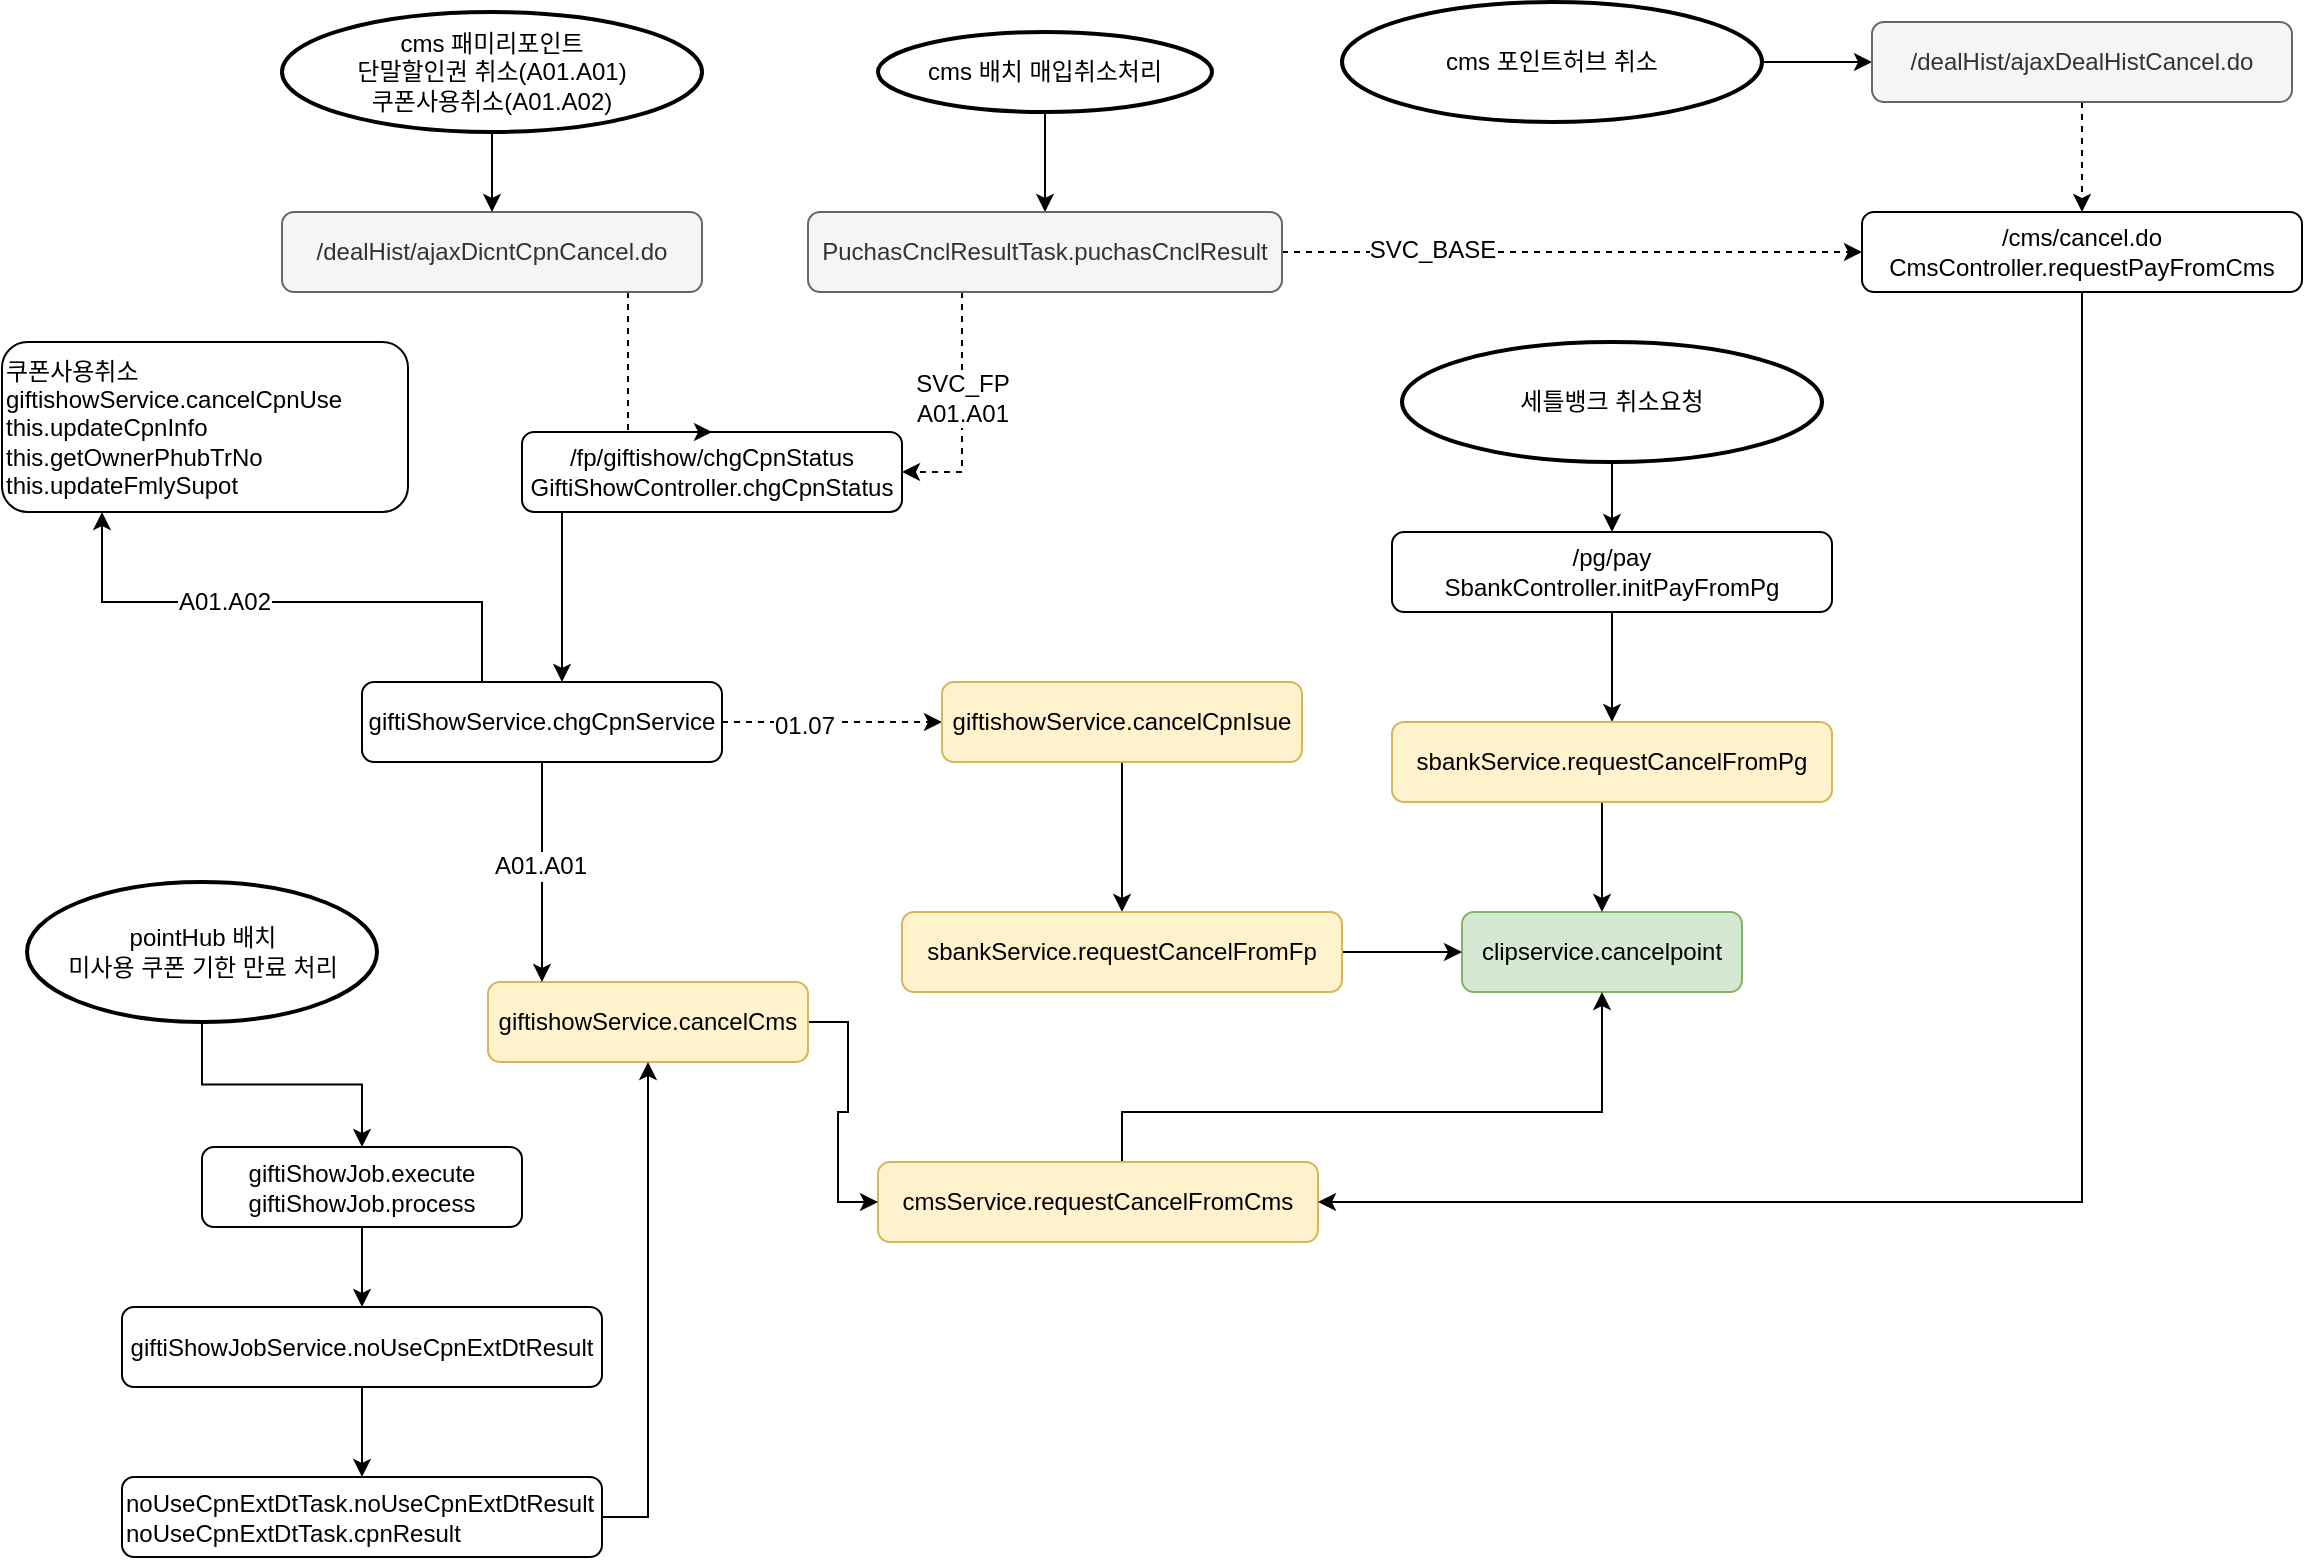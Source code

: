 <mxfile version="10.9.8" type="github"><diagram id="j56BnvHupFJd4PUBF6rJ" name="Page-1"><mxGraphModel dx="1351" dy="605" grid="1" gridSize="10" guides="1" tooltips="1" connect="1" arrows="1" fold="1" page="1" pageScale="1" pageWidth="1169" pageHeight="827" math="0" shadow="0"><root><mxCell id="0"/><mxCell id="1" parent="0"/><mxCell id="CmkYD_nqg1P4Cg2n0xKE-1" value="clipservice.cancelpoint" style="rounded=1;whiteSpace=wrap;html=1;fontSize=12;fillColor=#d5e8d4;strokeColor=#82b366;" parent="1" vertex="1"><mxGeometry x="740" y="475" width="140" height="40" as="geometry"/></mxCell><mxCell id="wrxA6v308aJTSK91BiZI-77" style="edgeStyle=orthogonalEdgeStyle;rounded=0;orthogonalLoop=1;jettySize=auto;html=1;entryX=0.5;entryY=1;entryDx=0;entryDy=0;strokeColor=#000000;fontSize=12;" parent="1" source="wrxA6v308aJTSK91BiZI-1" target="CmkYD_nqg1P4Cg2n0xKE-1" edge="1"><mxGeometry relative="1" as="geometry"><Array as="points"><mxPoint x="570" y="575"/><mxPoint x="810" y="575"/></Array></mxGeometry></mxCell><mxCell id="wrxA6v308aJTSK91BiZI-1" value="cmsService.requestCancelFromCms" style="rounded=1;whiteSpace=wrap;html=1;fontSize=12;fillColor=#fff2cc;strokeColor=#d6b656;" parent="1" vertex="1"><mxGeometry x="448" y="600" width="220" height="40" as="geometry"/></mxCell><mxCell id="wrxA6v308aJTSK91BiZI-51" style="edgeStyle=orthogonalEdgeStyle;rounded=0;orthogonalLoop=1;jettySize=auto;html=1;entryX=0;entryY=0.5;entryDx=0;entryDy=0;strokeColor=#000000;fontSize=12;" parent="1" source="wrxA6v308aJTSK91BiZI-2" target="wrxA6v308aJTSK91BiZI-1" edge="1"><mxGeometry relative="1" as="geometry"/></mxCell><mxCell id="wrxA6v308aJTSK91BiZI-2" value="giftishowService.cancelCms" style="rounded=1;whiteSpace=wrap;html=1;fontSize=12;fillColor=#fff2cc;strokeColor=#d6b656;" parent="1" vertex="1"><mxGeometry x="253" y="510" width="160" height="40" as="geometry"/></mxCell><mxCell id="wrxA6v308aJTSK91BiZI-9" style="edgeStyle=orthogonalEdgeStyle;rounded=0;orthogonalLoop=1;jettySize=auto;html=1;fontSize=12;exitX=0.5;exitY=1;exitDx=0;exitDy=0;" parent="1" source="wrxA6v308aJTSK91BiZI-3" target="wrxA6v308aJTSK91BiZI-2" edge="1"><mxGeometry relative="1" as="geometry"><mxPoint x="280" y="435" as="sourcePoint"/><Array as="points"><mxPoint x="280" y="420"/><mxPoint x="280" y="420"/></Array></mxGeometry></mxCell><mxCell id="wrxA6v308aJTSK91BiZI-88" value="A01.A01" style="text;html=1;resizable=0;points=[];align=center;verticalAlign=middle;labelBackgroundColor=#ffffff;fontSize=12;" parent="wrxA6v308aJTSK91BiZI-9" vertex="1" connectable="0"><mxGeometry x="-0.058" y="-1" relative="1" as="geometry"><mxPoint as="offset"/></mxGeometry></mxCell><mxCell id="wrxA6v308aJTSK91BiZI-48" style="edgeStyle=orthogonalEdgeStyle;rounded=0;orthogonalLoop=1;jettySize=auto;html=1;strokeColor=#000000;fontSize=12;" parent="1" source="wrxA6v308aJTSK91BiZI-3" target="wrxA6v308aJTSK91BiZI-47" edge="1"><mxGeometry relative="1" as="geometry"><Array as="points"><mxPoint x="250" y="320"/><mxPoint x="60" y="320"/></Array></mxGeometry></mxCell><mxCell id="wrxA6v308aJTSK91BiZI-49" value="A01.A02" style="text;html=1;resizable=0;points=[];align=center;verticalAlign=middle;labelBackgroundColor=#ffffff;fontSize=12;" parent="wrxA6v308aJTSK91BiZI-48" vertex="1" connectable="0"><mxGeometry x="0.03" y="2" relative="1" as="geometry"><mxPoint x="-28" y="-2" as="offset"/></mxGeometry></mxCell><mxCell id="wrxA6v308aJTSK91BiZI-87" style="edgeStyle=orthogonalEdgeStyle;rounded=0;orthogonalLoop=1;jettySize=auto;html=1;entryX=0;entryY=0.5;entryDx=0;entryDy=0;dashed=1;strokeColor=#000000;fontSize=12;" parent="1" source="wrxA6v308aJTSK91BiZI-3" target="wrxA6v308aJTSK91BiZI-67" edge="1"><mxGeometry relative="1" as="geometry"/></mxCell><mxCell id="wrxA6v308aJTSK91BiZI-89" value="01.07" style="text;html=1;resizable=0;points=[];align=center;verticalAlign=middle;labelBackgroundColor=#ffffff;fontSize=12;" parent="wrxA6v308aJTSK91BiZI-87" vertex="1" connectable="0"><mxGeometry x="-0.26" y="-2" relative="1" as="geometry"><mxPoint as="offset"/></mxGeometry></mxCell><mxCell id="wrxA6v308aJTSK91BiZI-3" value="giftiShowService.chgCpnService" style="rounded=1;whiteSpace=wrap;html=1;fontSize=12;" parent="1" vertex="1"><mxGeometry x="190" y="360" width="180" height="40" as="geometry"/></mxCell><mxCell id="wrxA6v308aJTSK91BiZI-8" style="edgeStyle=orthogonalEdgeStyle;rounded=0;orthogonalLoop=1;jettySize=auto;html=1;fontSize=12;" parent="1" source="wrxA6v308aJTSK91BiZI-4" target="wrxA6v308aJTSK91BiZI-3" edge="1"><mxGeometry relative="1" as="geometry"><Array as="points"><mxPoint x="290" y="295"/><mxPoint x="290" y="295"/></Array></mxGeometry></mxCell><mxCell id="wrxA6v308aJTSK91BiZI-4" value="/fp/giftishow/chgCpnStatus&lt;br&gt;GiftiShowController.chgCpnStatus" style="rounded=1;whiteSpace=wrap;html=1;fontSize=12;" parent="1" vertex="1"><mxGeometry x="270" y="235" width="190" height="40" as="geometry"/></mxCell><mxCell id="wrxA6v308aJTSK91BiZI-7" style="edgeStyle=orthogonalEdgeStyle;rounded=0;orthogonalLoop=1;jettySize=auto;html=1;entryX=0.5;entryY=0;entryDx=0;entryDy=0;fontSize=12;dashed=1;" parent="1" source="wrxA6v308aJTSK91BiZI-5" target="wrxA6v308aJTSK91BiZI-4" edge="1"><mxGeometry relative="1" as="geometry"><Array as="points"><mxPoint x="323" y="195"/><mxPoint x="323" y="195"/></Array></mxGeometry></mxCell><mxCell id="wrxA6v308aJTSK91BiZI-5" value="/dealHist/ajaxDicntCpnCancel.do" style="rounded=1;whiteSpace=wrap;html=1;fontSize=12;fillColor=#f5f5f5;strokeColor=#666666;fontColor=#333333;" parent="1" vertex="1"><mxGeometry x="150" y="125" width="210" height="40" as="geometry"/></mxCell><mxCell id="wrxA6v308aJTSK91BiZI-82" style="edgeStyle=orthogonalEdgeStyle;rounded=0;orthogonalLoop=1;jettySize=auto;html=1;entryX=0.5;entryY=0;entryDx=0;entryDy=0;strokeColor=#000000;fontSize=12;" parent="1" source="wrxA6v308aJTSK91BiZI-14" target="wrxA6v308aJTSK91BiZI-15" edge="1"><mxGeometry relative="1" as="geometry"/></mxCell><mxCell id="wrxA6v308aJTSK91BiZI-14" value="giftiShowJob.execute&lt;br&gt;giftiShowJob.process" style="rounded=1;whiteSpace=wrap;html=1;fontSize=12;" parent="1" vertex="1"><mxGeometry x="110" y="592.5" width="160" height="40" as="geometry"/></mxCell><mxCell id="wrxA6v308aJTSK91BiZI-81" style="edgeStyle=orthogonalEdgeStyle;rounded=0;orthogonalLoop=1;jettySize=auto;html=1;entryX=0.5;entryY=0;entryDx=0;entryDy=0;strokeColor=#000000;fontSize=12;" parent="1" source="wrxA6v308aJTSK91BiZI-15" target="wrxA6v308aJTSK91BiZI-16" edge="1"><mxGeometry relative="1" as="geometry"/></mxCell><mxCell id="wrxA6v308aJTSK91BiZI-15" value="giftiShowJobService.noUseCpnExtDtResult" style="rounded=1;whiteSpace=wrap;html=1;fontSize=12;" parent="1" vertex="1"><mxGeometry x="70" y="672.5" width="240" height="40" as="geometry"/></mxCell><mxCell id="wrxA6v308aJTSK91BiZI-18" style="edgeStyle=orthogonalEdgeStyle;rounded=0;orthogonalLoop=1;jettySize=auto;html=1;entryX=0.5;entryY=1;entryDx=0;entryDy=0;fontSize=12;exitX=1;exitY=0.5;exitDx=0;exitDy=0;" parent="1" source="wrxA6v308aJTSK91BiZI-16" target="wrxA6v308aJTSK91BiZI-2" edge="1"><mxGeometry relative="1" as="geometry"/></mxCell><mxCell id="wrxA6v308aJTSK91BiZI-16" value="noUseCpnExtDtTask.noUseCpnExtDtResult&lt;br&gt;noUseCpnExtDtTask.cpnResult" style="rounded=1;whiteSpace=wrap;html=1;fontSize=12;align=left;" parent="1" vertex="1"><mxGeometry x="70" y="757.5" width="240" height="40" as="geometry"/></mxCell><mxCell id="wrxA6v308aJTSK91BiZI-23" style="edgeStyle=orthogonalEdgeStyle;rounded=0;orthogonalLoop=1;jettySize=auto;html=1;entryX=0.5;entryY=0;entryDx=0;entryDy=0;fontSize=12;" parent="1" source="wrxA6v308aJTSK91BiZI-21" target="wrxA6v308aJTSK91BiZI-5" edge="1"><mxGeometry relative="1" as="geometry"/></mxCell><mxCell id="wrxA6v308aJTSK91BiZI-21" value="&lt;span style=&quot;white-space: normal&quot;&gt;cms 패미리포인트 &lt;br&gt;단말할인권 취소(A01.A01)&lt;br&gt;쿠폰사용취소(A01.A02)&lt;br&gt;&lt;/span&gt;" style="strokeWidth=2;html=1;shape=mxgraph.flowchart.start_1;whiteSpace=wrap;fontSize=12;align=center;" parent="1" vertex="1"><mxGeometry x="150" y="25" width="210" height="60" as="geometry"/></mxCell><mxCell id="wrxA6v308aJTSK91BiZI-83" style="edgeStyle=orthogonalEdgeStyle;rounded=0;orthogonalLoop=1;jettySize=auto;html=1;entryX=0.5;entryY=0;entryDx=0;entryDy=0;strokeColor=#000000;fontSize=12;" parent="1" source="wrxA6v308aJTSK91BiZI-24" target="wrxA6v308aJTSK91BiZI-14" edge="1"><mxGeometry relative="1" as="geometry"/></mxCell><mxCell id="wrxA6v308aJTSK91BiZI-24" value="pointHub 배치&lt;br&gt;미사용 쿠폰 기한 만료 처리" style="strokeWidth=2;html=1;shape=mxgraph.flowchart.start_1;whiteSpace=wrap;fontSize=12;align=center;" parent="1" vertex="1"><mxGeometry x="22.5" y="460" width="175" height="70" as="geometry"/></mxCell><mxCell id="wrxA6v308aJTSK91BiZI-84" style="edgeStyle=orthogonalEdgeStyle;rounded=0;orthogonalLoop=1;jettySize=auto;html=1;entryX=0;entryY=0.5;entryDx=0;entryDy=0;strokeColor=#000000;fontSize=12;" parent="1" source="wrxA6v308aJTSK91BiZI-26" target="wrxA6v308aJTSK91BiZI-27" edge="1"><mxGeometry relative="1" as="geometry"/></mxCell><mxCell id="wrxA6v308aJTSK91BiZI-26" value="&lt;span style=&quot;white-space: normal&quot;&gt;cms 포인트허브 취소&lt;/span&gt;" style="strokeWidth=2;html=1;shape=mxgraph.flowchart.start_1;whiteSpace=wrap;fontSize=12;align=center;" parent="1" vertex="1"><mxGeometry x="680" y="20" width="210" height="60" as="geometry"/></mxCell><mxCell id="wrxA6v308aJTSK91BiZI-86" style="edgeStyle=orthogonalEdgeStyle;rounded=0;orthogonalLoop=1;jettySize=auto;html=1;entryX=0.5;entryY=0;entryDx=0;entryDy=0;strokeColor=#000000;fontSize=12;dashed=1;" parent="1" source="wrxA6v308aJTSK91BiZI-27" target="wrxA6v308aJTSK91BiZI-28" edge="1"><mxGeometry relative="1" as="geometry"/></mxCell><mxCell id="wrxA6v308aJTSK91BiZI-27" value="/dealHist/ajaxDealHistCancel.do" style="rounded=1;whiteSpace=wrap;html=1;fontSize=12;fillColor=#f5f5f5;strokeColor=#666666;fontColor=#333333;" parent="1" vertex="1"><mxGeometry x="945" y="30" width="210" height="40" as="geometry"/></mxCell><mxCell id="wrxA6v308aJTSK91BiZI-85" style="edgeStyle=orthogonalEdgeStyle;rounded=0;orthogonalLoop=1;jettySize=auto;html=1;entryX=1;entryY=0.5;entryDx=0;entryDy=0;strokeColor=#000000;fontSize=12;" parent="1" source="wrxA6v308aJTSK91BiZI-28" target="wrxA6v308aJTSK91BiZI-1" edge="1"><mxGeometry relative="1" as="geometry"><Array as="points"><mxPoint x="1050" y="620"/></Array></mxGeometry></mxCell><mxCell id="wrxA6v308aJTSK91BiZI-28" value="/cms/cancel.do&lt;br&gt;CmsController.requestPayFromCms" style="rounded=1;whiteSpace=wrap;html=1;fontSize=12;" parent="1" vertex="1"><mxGeometry x="940" y="125" width="220" height="40" as="geometry"/></mxCell><mxCell id="wrxA6v308aJTSK91BiZI-43" style="edgeStyle=orthogonalEdgeStyle;rounded=0;orthogonalLoop=1;jettySize=auto;html=1;strokeColor=#000000;fontSize=12;entryX=0.5;entryY=0;entryDx=0;entryDy=0;" parent="1" source="wrxA6v308aJTSK91BiZI-39" target="wrxA6v308aJTSK91BiZI-42" edge="1"><mxGeometry relative="1" as="geometry"><mxPoint x="760" y="210" as="targetPoint"/></mxGeometry></mxCell><mxCell id="wrxA6v308aJTSK91BiZI-39" value="&lt;span style=&quot;white-space: normal&quot;&gt;세틀뱅크 취소요청&lt;br&gt;&lt;/span&gt;" style="strokeWidth=2;html=1;shape=mxgraph.flowchart.start_1;whiteSpace=wrap;fontSize=12;align=center;" parent="1" vertex="1"><mxGeometry x="710" y="190" width="210" height="60" as="geometry"/></mxCell><mxCell id="wrxA6v308aJTSK91BiZI-45" style="edgeStyle=orthogonalEdgeStyle;rounded=0;orthogonalLoop=1;jettySize=auto;html=1;entryX=0.5;entryY=0;entryDx=0;entryDy=0;strokeColor=#000000;fontSize=12;" parent="1" source="wrxA6v308aJTSK91BiZI-42" target="wrxA6v308aJTSK91BiZI-44" edge="1"><mxGeometry relative="1" as="geometry"/></mxCell><mxCell id="wrxA6v308aJTSK91BiZI-42" value="/pg/pay&lt;br&gt;SbankController.initPayFromPg" style="rounded=1;whiteSpace=wrap;html=1;fontSize=12;" parent="1" vertex="1"><mxGeometry x="705" y="285" width="220" height="40" as="geometry"/></mxCell><mxCell id="wrxA6v308aJTSK91BiZI-76" style="edgeStyle=orthogonalEdgeStyle;rounded=0;orthogonalLoop=1;jettySize=auto;html=1;strokeColor=#000000;fontSize=12;" parent="1" source="wrxA6v308aJTSK91BiZI-44" target="CmkYD_nqg1P4Cg2n0xKE-1" edge="1"><mxGeometry relative="1" as="geometry"><Array as="points"><mxPoint x="810" y="435"/><mxPoint x="810" y="435"/></Array></mxGeometry></mxCell><mxCell id="wrxA6v308aJTSK91BiZI-44" value="sbankService.requestCancelFromPg" style="rounded=1;whiteSpace=wrap;html=1;fontSize=12;fillColor=#fff2cc;strokeColor=#d6b656;" parent="1" vertex="1"><mxGeometry x="705" y="380" width="220" height="40" as="geometry"/></mxCell><mxCell id="wrxA6v308aJTSK91BiZI-47" value="쿠폰사용취소&lt;br&gt;giftishowService.cancelCpnUse&lt;br&gt;this.updateCpnInfo&lt;br&gt;this.getOwnerPhubTrNo&lt;br&gt;this.updateFmlySupot" style="rounded=1;whiteSpace=wrap;html=1;fontSize=12;align=left;" parent="1" vertex="1"><mxGeometry x="10" y="190" width="203" height="85" as="geometry"/></mxCell><mxCell id="wrxA6v308aJTSK91BiZI-62" style="edgeStyle=orthogonalEdgeStyle;rounded=0;orthogonalLoop=1;jettySize=auto;html=1;entryX=0.5;entryY=0;entryDx=0;entryDy=0;strokeColor=#000000;fontSize=12;" parent="1" source="wrxA6v308aJTSK91BiZI-54" target="wrxA6v308aJTSK91BiZI-61" edge="1"><mxGeometry relative="1" as="geometry"/></mxCell><mxCell id="wrxA6v308aJTSK91BiZI-54" value="&lt;span style=&quot;white-space: normal&quot;&gt;cms 배치 매입취소처리&lt;br&gt;&lt;/span&gt;" style="strokeWidth=2;html=1;shape=mxgraph.flowchart.start_1;whiteSpace=wrap;fontSize=12;align=center;" parent="1" vertex="1"><mxGeometry x="448" y="35" width="167" height="40" as="geometry"/></mxCell><mxCell id="wrxA6v308aJTSK91BiZI-63" style="edgeStyle=orthogonalEdgeStyle;rounded=0;orthogonalLoop=1;jettySize=auto;html=1;entryX=1;entryY=0.5;entryDx=0;entryDy=0;strokeColor=#000000;fontSize=12;dashed=1;" parent="1" source="wrxA6v308aJTSK91BiZI-61" target="wrxA6v308aJTSK91BiZI-4" edge="1"><mxGeometry relative="1" as="geometry"><Array as="points"><mxPoint x="490" y="255"/></Array></mxGeometry></mxCell><mxCell id="wrxA6v308aJTSK91BiZI-64" value="SVC_FP&lt;br&gt;A01.A01" style="text;html=1;resizable=0;points=[];align=center;verticalAlign=middle;labelBackgroundColor=#ffffff;fontSize=12;" parent="wrxA6v308aJTSK91BiZI-63" vertex="1" connectable="0"><mxGeometry x="-0.121" relative="1" as="geometry"><mxPoint as="offset"/></mxGeometry></mxCell><mxCell id="wrxA6v308aJTSK91BiZI-65" style="edgeStyle=orthogonalEdgeStyle;rounded=0;orthogonalLoop=1;jettySize=auto;html=1;entryX=0;entryY=0.5;entryDx=0;entryDy=0;strokeColor=#000000;fontSize=12;dashed=1;" parent="1" source="wrxA6v308aJTSK91BiZI-61" target="wrxA6v308aJTSK91BiZI-28" edge="1"><mxGeometry relative="1" as="geometry"><Array as="points"><mxPoint x="860" y="145"/><mxPoint x="860" y="145"/></Array></mxGeometry></mxCell><mxCell id="wrxA6v308aJTSK91BiZI-66" value="SVC_BASE" style="text;html=1;resizable=0;points=[];align=center;verticalAlign=middle;labelBackgroundColor=#ffffff;fontSize=12;" parent="wrxA6v308aJTSK91BiZI-65" vertex="1" connectable="0"><mxGeometry x="-0.483" y="1" relative="1" as="geometry"><mxPoint as="offset"/></mxGeometry></mxCell><mxCell id="wrxA6v308aJTSK91BiZI-61" value="PuchasCnclResultTask.puchasCnclResult" style="rounded=1;whiteSpace=wrap;html=1;fontSize=12;fillColor=#f5f5f5;strokeColor=#666666;fontColor=#333333;" parent="1" vertex="1"><mxGeometry x="413" y="125" width="237" height="40" as="geometry"/></mxCell><mxCell id="wrxA6v308aJTSK91BiZI-69" style="edgeStyle=orthogonalEdgeStyle;rounded=0;orthogonalLoop=1;jettySize=auto;html=1;strokeColor=#000000;fontSize=12;" parent="1" source="wrxA6v308aJTSK91BiZI-67" target="wrxA6v308aJTSK91BiZI-68" edge="1"><mxGeometry relative="1" as="geometry"><Array as="points"><mxPoint x="570" y="405"/><mxPoint x="570" y="405"/></Array></mxGeometry></mxCell><mxCell id="wrxA6v308aJTSK91BiZI-70" style="edgeStyle=orthogonalEdgeStyle;rounded=0;orthogonalLoop=1;jettySize=auto;html=1;strokeColor=#000000;fontSize=12;" parent="1" source="wrxA6v308aJTSK91BiZI-68" target="CmkYD_nqg1P4Cg2n0xKE-1" edge="1"><mxGeometry relative="1" as="geometry"/></mxCell><mxCell id="wrxA6v308aJTSK91BiZI-68" value="sbankService.requestCancelFromFp" style="rounded=1;whiteSpace=wrap;html=1;fontSize=12;fillColor=#fff2cc;strokeColor=#d6b656;" parent="1" vertex="1"><mxGeometry x="460" y="475" width="220" height="40" as="geometry"/></mxCell><mxCell id="wrxA6v308aJTSK91BiZI-67" value="giftishowService.cancelCpnIsue" style="rounded=1;whiteSpace=wrap;html=1;fontSize=12;fillColor=#fff2cc;strokeColor=#d6b656;" parent="1" vertex="1"><mxGeometry x="480" y="360" width="180" height="40" as="geometry"/></mxCell><mxCell id="wrxA6v308aJTSK91BiZI-90" style="edgeStyle=orthogonalEdgeStyle;rounded=0;orthogonalLoop=1;jettySize=auto;html=1;exitX=0.5;exitY=1;exitDx=0;exitDy=0;dashed=1;strokeColor=#000000;fontSize=12;" parent="1" source="wrxA6v308aJTSK91BiZI-3" target="wrxA6v308aJTSK91BiZI-3" edge="1"><mxGeometry relative="1" as="geometry"/></mxCell></root></mxGraphModel></diagram></mxfile>
